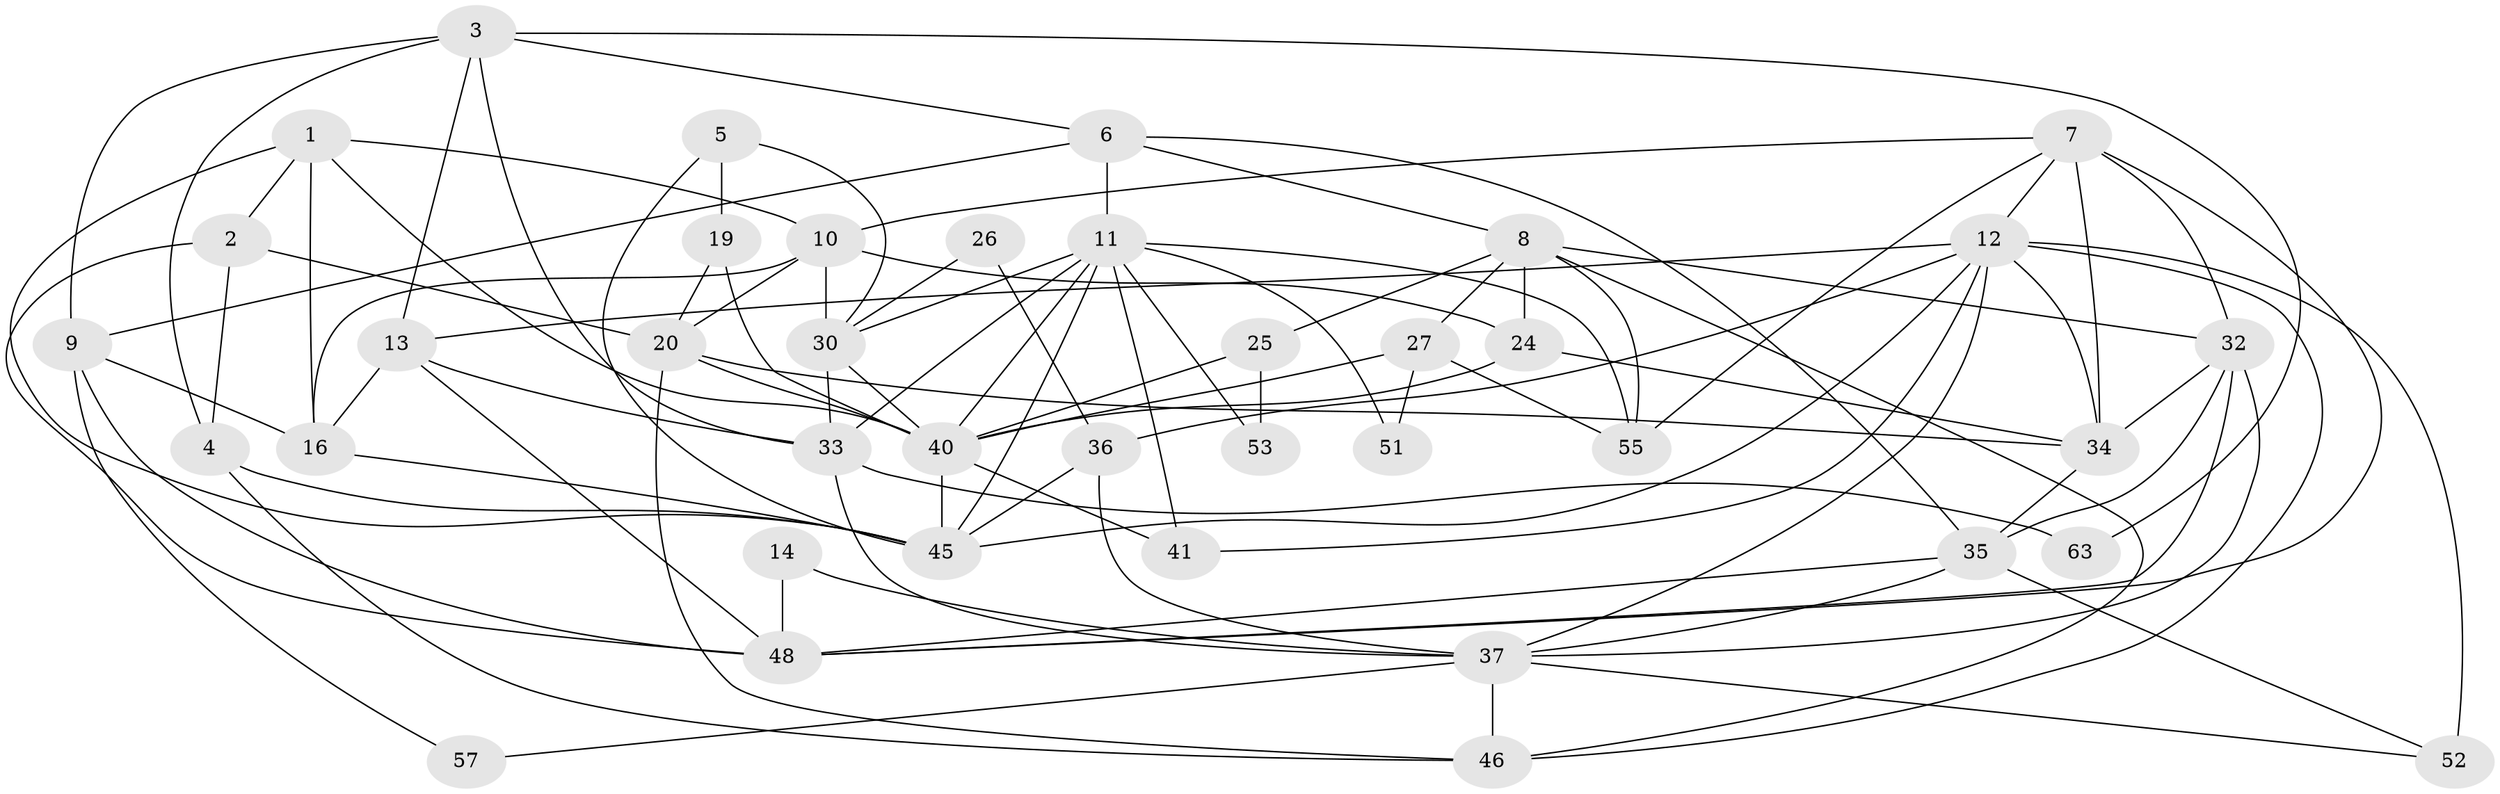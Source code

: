 // Generated by graph-tools (version 1.1) at 2025/52/02/27/25 19:52:04]
// undirected, 39 vertices, 97 edges
graph export_dot {
graph [start="1"]
  node [color=gray90,style=filled];
  1 [super="+31"];
  2;
  3 [super="+60"];
  4 [super="+44"];
  5;
  6 [super="+28"];
  7 [super="+56"];
  8 [super="+22"];
  9 [super="+17"];
  10 [super="+15"];
  11 [super="+39"];
  12 [super="+50"];
  13 [super="+18"];
  14;
  16 [super="+38"];
  19 [super="+23"];
  20 [super="+21"];
  24 [super="+29"];
  25;
  26;
  27;
  30 [super="+61"];
  32 [super="+54"];
  33 [super="+43"];
  34;
  35 [super="+42"];
  36 [super="+49"];
  37 [super="+59"];
  40 [super="+47"];
  41;
  45 [super="+62"];
  46 [super="+58"];
  48;
  51;
  52;
  53;
  55;
  57;
  63;
  1 -- 2;
  1 -- 40;
  1 -- 10;
  1 -- 16;
  1 -- 45;
  2 -- 20;
  2 -- 48;
  2 -- 4;
  3 -- 9 [weight=2];
  3 -- 4;
  3 -- 63;
  3 -- 33;
  3 -- 13;
  3 -- 6;
  4 -- 45;
  4 -- 46;
  5 -- 45;
  5 -- 30;
  5 -- 19;
  6 -- 11;
  6 -- 9;
  6 -- 8;
  6 -- 35;
  7 -- 32;
  7 -- 55;
  7 -- 48;
  7 -- 10;
  7 -- 34;
  7 -- 12;
  8 -- 27;
  8 -- 55;
  8 -- 25;
  8 -- 32;
  8 -- 24;
  8 -- 46;
  9 -- 16 [weight=2];
  9 -- 48;
  9 -- 57;
  10 -- 30;
  10 -- 16;
  10 -- 24;
  10 -- 20;
  11 -- 40;
  11 -- 45;
  11 -- 55;
  11 -- 33;
  11 -- 51;
  11 -- 53;
  11 -- 41;
  11 -- 30;
  12 -- 41;
  12 -- 37;
  12 -- 34;
  12 -- 52;
  12 -- 13;
  12 -- 45;
  12 -- 36;
  12 -- 46;
  13 -- 33;
  13 -- 16;
  13 -- 48;
  14 -- 37;
  14 -- 48;
  16 -- 45;
  19 -- 20;
  19 -- 40;
  20 -- 34 [weight=2];
  20 -- 40;
  20 -- 46;
  24 -- 34;
  24 -- 40 [weight=2];
  25 -- 53;
  25 -- 40;
  26 -- 30;
  26 -- 36;
  27 -- 40;
  27 -- 55;
  27 -- 51;
  30 -- 40;
  30 -- 33;
  32 -- 37;
  32 -- 48;
  32 -- 34;
  32 -- 35;
  33 -- 63;
  33 -- 37;
  34 -- 35;
  35 -- 52 [weight=2];
  35 -- 48;
  35 -- 37;
  36 -- 37;
  36 -- 45;
  37 -- 46;
  37 -- 57;
  37 -- 52;
  40 -- 41;
  40 -- 45;
}
